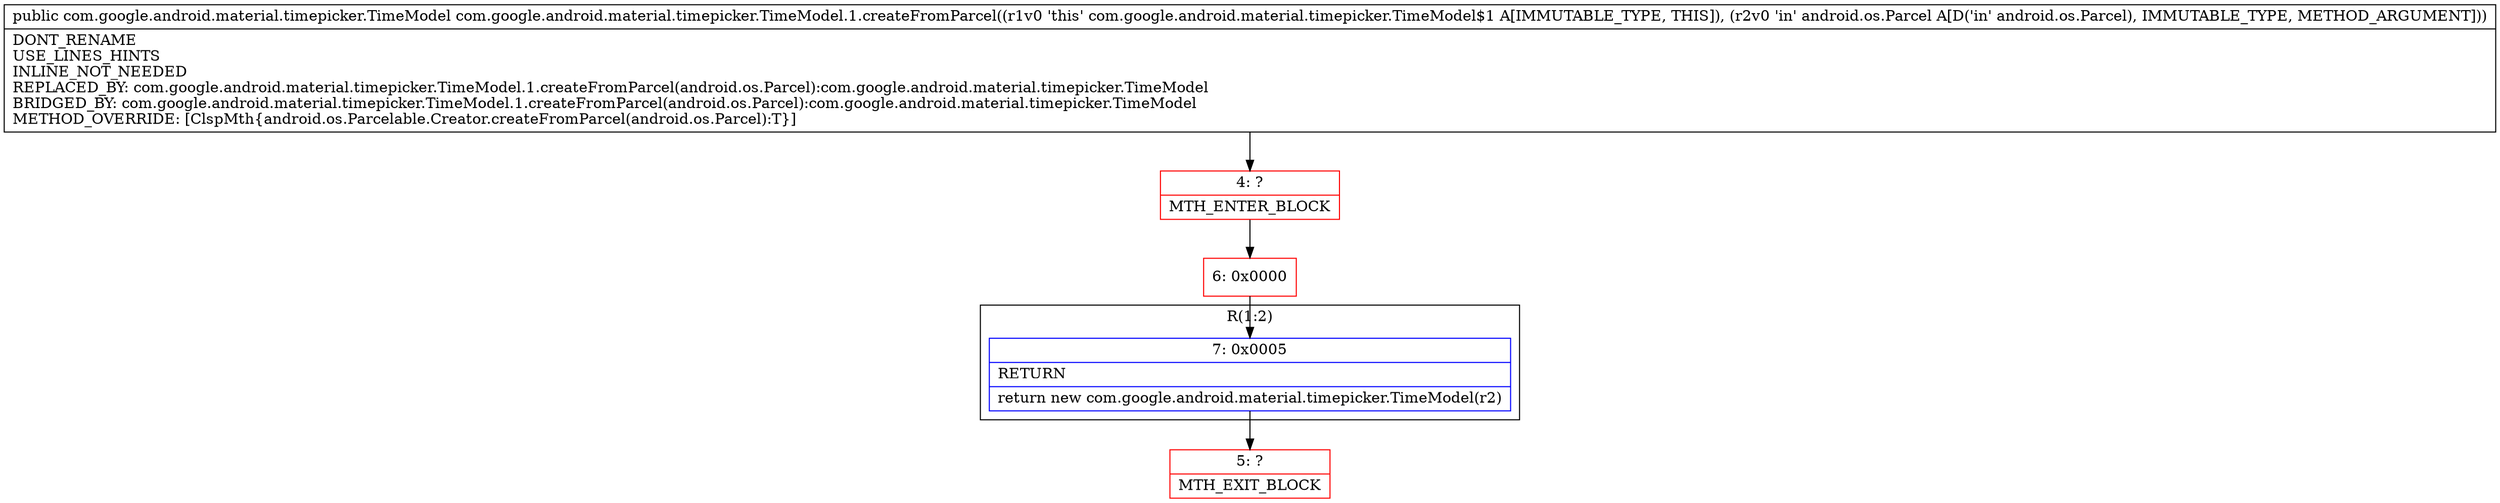 digraph "CFG forcom.google.android.material.timepicker.TimeModel.1.createFromParcel(Landroid\/os\/Parcel;)Lcom\/google\/android\/material\/timepicker\/TimeModel;" {
subgraph cluster_Region_964659463 {
label = "R(1:2)";
node [shape=record,color=blue];
Node_7 [shape=record,label="{7\:\ 0x0005|RETURN\l|return new com.google.android.material.timepicker.TimeModel(r2)\l}"];
}
Node_4 [shape=record,color=red,label="{4\:\ ?|MTH_ENTER_BLOCK\l}"];
Node_6 [shape=record,color=red,label="{6\:\ 0x0000}"];
Node_5 [shape=record,color=red,label="{5\:\ ?|MTH_EXIT_BLOCK\l}"];
MethodNode[shape=record,label="{public com.google.android.material.timepicker.TimeModel com.google.android.material.timepicker.TimeModel.1.createFromParcel((r1v0 'this' com.google.android.material.timepicker.TimeModel$1 A[IMMUTABLE_TYPE, THIS]), (r2v0 'in' android.os.Parcel A[D('in' android.os.Parcel), IMMUTABLE_TYPE, METHOD_ARGUMENT]))  | DONT_RENAME\lUSE_LINES_HINTS\lINLINE_NOT_NEEDED\lREPLACED_BY: com.google.android.material.timepicker.TimeModel.1.createFromParcel(android.os.Parcel):com.google.android.material.timepicker.TimeModel\lBRIDGED_BY: com.google.android.material.timepicker.TimeModel.1.createFromParcel(android.os.Parcel):com.google.android.material.timepicker.TimeModel\lMETHOD_OVERRIDE: [ClspMth\{android.os.Parcelable.Creator.createFromParcel(android.os.Parcel):T\}]\l}"];
MethodNode -> Node_4;Node_7 -> Node_5;
Node_4 -> Node_6;
Node_6 -> Node_7;
}

